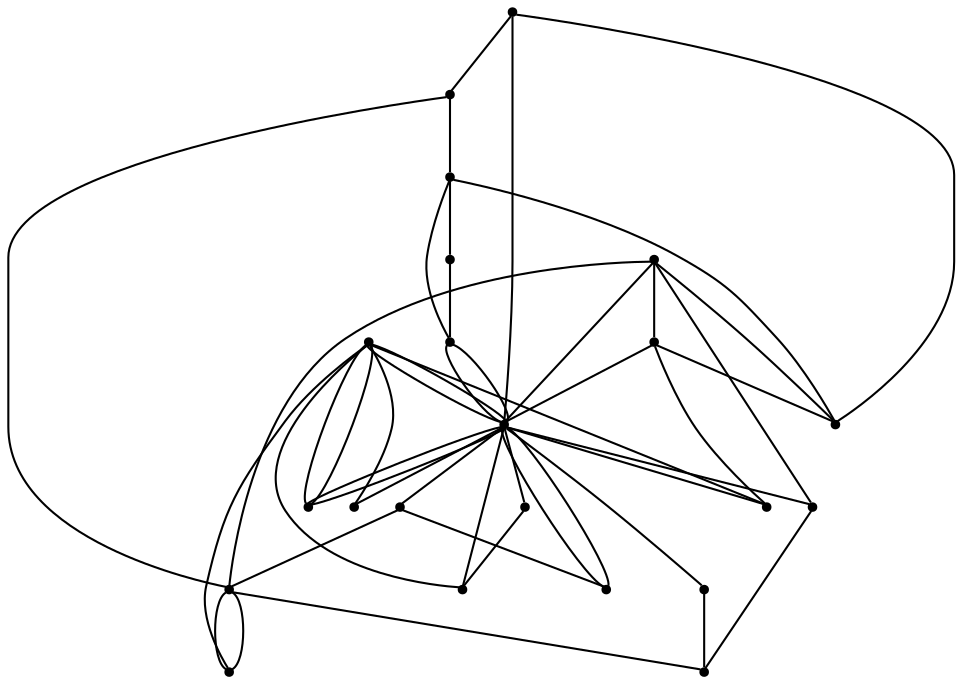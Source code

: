 graph {
  node [shape=point,comment="{\"directed\":false,\"doi\":\"10.1007/978-3-540-70904-6_3\",\"figure\":\"9 (3)\"}"]

  v0 [pos="1091.1925962936048,529.8306551846592"]
  v1 [pos="1033.3276253633721,667.0514193448155"]
  v2 [pos="1010.4026889534883,570.5221580736566"]
  v3 [pos="1008.2190043604651,416.27245816317486"]
  v4 [pos="979.8301507994186,285.67642443107843"]
  v5 [pos="937.2534520348837,361.3826520515212"]
  v6 [pos="962.3646802325582,533.6181409431227"]
  v7 [pos="866.2841478924418,455.07225267814874"]
  v8 [pos="929.6083303052326,490.0846885912347"]
  v9 [pos="921.9654978197675,625.4099296801019"]
  v10 [pos="852.0939498546511,533.6158521247634"]
  v11 [pos="823.7053506540697,491.0311149828363"]
  v12 [pos="766.9322220203487,526.0472384366124"]
  v13 [pos="785.4942405523256,429.52242764559674"]
  v14 [pos="772.3936591569767,297.9800946784743"]
  v15 [pos="774.5753724563954,361.38468655672955"]
  v16 [pos="760.3810410610465,466.4270805590082"]
  v17 [pos="744.0032158430233,592.2888206713128"]
  v18 [pos="705.7916924055232,422.89757006096124"]
  v19 [pos="716.7104015261627,377.47240933504986"]
  v20 [pos="705.7916924055232,495.76413703687274"]
  v21 [pos="691.5974246002907,550.6515271735915"]

  v0 -- v7 [id="-1",pos="1091.1925962936048,529.8306551846592 1003.84921875,489.140169548266 1003.84921875,489.140169548266 1003.84921875,489.140169548266 955.8110828488371,475.8902000658441 955.8110828488371,475.8902000658441 955.8110828488371,475.8902000658441 866.2841478924418,455.07225267814874 866.2841478924418,455.07225267814874 866.2841478924418,455.07225267814874"]
  v0 -- v2 [id="-2",pos="1091.1925962936048,529.8306551846592 1037.6972202034883,558.2233197761306 1037.6972202034883,558.2233197761306 1037.6972202034883,558.2233197761306 1010.4026889534883,570.5221580736566 1010.4026889534883,570.5221580736566 1010.4026889534883,570.5221580736566"]
  v1 -- v0 [id="-3",pos="1033.3276253633721,667.0514193448155 1091.1925962936048,529.8306551846592 1091.1925962936048,529.8306551846592 1091.1925962936048,529.8306551846592"]
  v21 -- v17 [id="-4",pos="691.5974246002907,550.6515271735915 705.7896257267441,576.2024966153233 705.7896257267441,576.2024966153233 705.7896257267441,576.2024966153233 744.0032158430233,592.2888206713128 744.0032158430233,592.2888206713128 744.0032158430233,592.2888206713128"]
  v0 -- v6 [id="-5",pos="1091.1925962936048,529.8306551846592 1016.9517078488371,544.9733502937087 1016.9517078488371,544.9733502937087 1016.9517078488371,544.9733502937087 983.1079033430233,546.8651858243077 983.1079033430233,546.8651858243077 983.1079033430233,546.8651858243077 962.3646802325582,533.6181409431227 962.3646802325582,533.6181409431227 962.3646802325582,533.6181409431227"]
  v14 -- v18 [id="-6",pos="772.3936591569767,297.9800946784743 702.514035247093,337.72771430738055 702.514035247093,337.72771430738055 702.514035247093,337.72771430738055 697.0588299418605,363.2775393399327 697.0588299418605,363.2775393399327 697.0588299418605,363.2775393399327 697.0588299418605,390.7191999030837 697.0588299418605,390.7191999030837 697.0588299418605,390.7191999030837 705.7916924055232,422.89757006096124 705.7916924055232,422.89757006096124 705.7916924055232,422.89757006096124"]
  v19 -- v15 [id="-7",pos="716.7104015261627,377.47240933504986 774.5753724563954,361.38468655672955 774.5753724563954,361.38468655672955 774.5753724563954,361.38468655672955"]
  v14 -- v13 [id="-8",pos="772.3936591569767,297.9800946784743 722.1676417151162,351.9194053881097 722.1676417151162,351.9194053881097 722.1676417151162,351.9194053881097 754.923800872093,374.6318585944899 754.923800872093,374.6318585944899 754.923800872093,374.6318585944899 785.4942405523256,429.52242764559674 785.4942405523256,429.52242764559674 785.4942405523256,429.52242764559674"]
  v20 -- v18 [id="-9",pos="705.7916924055232,495.76413703687274 705.7916924055232,422.89757006096124 705.7916924055232,422.89757006096124 705.7916924055232,422.89757006096124"]
  v0 -- v10 [id="-10",pos="1091.1925962936048,529.8306551846592 1014.7678960755813,598.9152041348545 1014.7678960755813,598.9152041348545 1014.7678960755813,598.9152041348545 852.0939498546511,533.6158521247634 852.0939498546511,533.6158521247634 852.0939498546511,533.6158521247634"]
  v19 -- v20 [id="-11",pos="716.7104015261627,377.47240933504986 686.140152616279,408.70270006584406 686.140152616279,408.70270006584406 686.140152616279,408.70270006584406 686.140152616279,436.1443606289952 686.140152616279,436.1443606289952 686.140152616279,436.1443606289952 705.7916924055232,495.76413703687274 705.7916924055232,495.76413703687274 705.7916924055232,495.76413703687274"]
  v3 -- v4 [id="-12",pos="1008.2190043604651,416.27245816317486 979.8301507994186,285.67642443107843 979.8301507994186,285.67642443107843 979.8301507994186,285.67642443107843"]
  v16 -- v18 [id="-13",pos="760.3810410610465,466.4270805590082 705.7916924055232,422.89757006096124 705.7916924055232,422.89757006096124 705.7916924055232,422.89757006096124"]
  v16 -- v19 [id="-14",pos="760.3810410610465,466.4270805590082 716.7104015261627,377.47240933504986 716.7104015261627,377.47240933504986 716.7104015261627,377.47240933504986"]
  v17 -- v10 [id="-15",pos="744.0032158430233,592.2888206713128 764.7464389534883,605.5400617194899 764.7464389534883,605.5400617194899 764.7464389534883,605.5400617194899 852.0939498546511,533.6158521247634 852.0939498546511,533.6158521247634 852.0939498546511,533.6158521247634"]
  v17 -- v20 [id="-16",pos="744.0032158430233,592.2888206713128 724.351453488372,605.5400617194899 724.351453488372,605.5400617194899 724.351453488372,605.5400617194899 686.140152616279,589.4527204108962 686.140152616279,589.4527204108962 686.140152616279,589.4527204108962 671.9458212209303,563.8985720547764 671.9458212209303,563.8985720547764 671.9458212209303,563.8985720547764 671.9458212209303,536.4566571784743 671.9458212209303,536.4566571784743 671.9458212209303,536.4566571784743 705.7916924055232,495.76413703687274 705.7916924055232,495.76413703687274 705.7916924055232,495.76413703687274"]
  v15 -- v7 [id="-17",pos="774.5753724563954,361.38468655672955 866.2841478924418,455.07225267814874 866.2841478924418,455.07225267814874 866.2841478924418,455.07225267814874"]
  v13 -- v8 [id="-18",pos="785.4942405523256,429.52242764559674 877.2047965116279,395.4527305834222 877.2047965116279,395.4527305834222 877.2047965116279,395.4527305834222 929.6083303052326,490.0846885912347 929.6083303052326,490.0846885912347 929.6083303052326,490.0846885912347"]
  v17 -- v10 [id="-19",pos="744.0032158430233,592.2888206713128 788.767605377907,579.9859133633702 788.767605377907,579.9859133633702 788.767605377907,579.9859133633702 852.0939498546511,533.6158521247634 852.0939498546511,533.6158521247634 852.0939498546511,533.6158521247634"]
  v15 -- v4 [id="-20",pos="774.5753724563954,361.38468655672955 798.5944404069768,315.9610517097243 798.5944404069768,315.9610517097243 798.5944404069768,315.9610517097243 800.8323037790698,277.3901390306878 800.8323037790698,277.3901390306878 800.8323037790698,277.3901390306878 854.5798146802325,277.3901390306878 854.5798146802325,277.3901390306878 854.5798146802325,277.3901390306878 868.4699309593024,322.5859092943597 868.4699309593024,322.5859092943597 868.4699309593024,322.5859092943597 979.8301507994186,285.67642443107843 979.8301507994186,285.67642443107843 979.8301507994186,285.67642443107843"]
  v16 -- v10 [id="-21",pos="760.3810410610465,466.4270805590082 804.0537790697674,504.28172024813574 804.0537790697674,504.28172024813574 804.0537790697674,504.28172024813574 852.0939498546511,533.6158521247634 852.0939498546511,533.6158521247634 852.0939498546511,533.6158521247634"]
  v15 -- v7 [id="-22",pos="774.5753724563954,361.38468655672955 821.5194404069767,359.49005358146906 821.5194404069767,359.49005358146906 821.5194404069767,359.49005358146906 866.2841478924418,455.07225267814874 866.2841478924418,455.07225267814874 866.2841478924418,455.07225267814874"]
  v11 -- v15 [id="-23",pos="823.7053506540697,491.0311149828363 806.2374636627907,415.3234886400628 806.2374636627907,415.3234886400628 806.2374636627907,415.3234886400628 774.5753724563954,361.38468655672955 774.5753724563954,361.38468655672955 774.5753724563954,361.38468655672955"]
  v11 -- v12 [id="-24",pos="823.7053506540697,491.0311149828363 766.9322220203487,526.0472384366124 766.9322220203487,526.0472384366124 766.9322220203487,526.0472384366124"]
  v14 -- v10 [id="-25",pos="772.3936591569767,297.9800946784743 842.2649527616279,345.2942934903233 842.2649527616279,345.2942934903233 842.2649527616279,345.2942934903233 877.2047965116279,395.4527305834222 877.2047965116279,395.4527305834222 877.2047965116279,395.4527305834222 887.0274345930233,440.8776369961826 887.0274345930233,440.8776369961826 887.0274345930233,440.8776369961826 887.0274345930233,468.3192975593337 887.0274345930233,468.3192975593337 887.0274345930233,468.3192975593337 852.0939498546511,533.6158521247634 852.0939498546511,533.6158521247634 852.0939498546511,533.6158521247634"]
  v13 -- v10 [id="-26",pos="785.4942405523256,429.52242764559674 844.4487645348837,476.83599067456805 844.4487645348837,476.83599067456805 844.4487645348837,476.83599067456805 852.0939498546511,533.6158521247634 852.0939498546511,533.6158521247634 852.0939498546511,533.6158521247634"]
  v10 -- v12 [id="-27",pos="852.0939498546511,533.6158521247634 766.9322220203487,526.0472384366124 766.9322220203487,526.0472384366124 766.9322220203487,526.0472384366124"]
  v10 -- v6 [id="-29",pos="852.0939498546511,533.6158521247634 942.712917877907,546.8651858243077 942.712917877907,546.8651858243077 942.712917877907,546.8651858243077 962.3646802325582,533.6181409431227 962.3646802325582,533.6181409431227 962.3646802325582,533.6181409431227"]
  v10 -- v12 [id="-30",pos="852.0939498546511,533.6158521247634 759.2912972383721,559.1693646980056 759.2912972383721,559.1693646980056 759.2912972383721,559.1693646980056 766.9322220203487,526.0472384366124 766.9322220203487,526.0472384366124 766.9322220203487,526.0472384366124"]
  v10 -- v0 [id="-31",pos="852.0939498546511,533.6158521247634 924.1510901162791,515.636039502693 924.1510901162791,515.636039502693 924.1510901162791,515.636039502693 983.1079033430233,519.4235252611566 983.1079033430233,519.4235252611566 983.1079033430233,519.4235252611566 1091.1925962936048,529.8306551846592 1091.1925962936048,529.8306551846592 1091.1925962936048,529.8306551846592"]
  v10 -- v6 [id="-32",pos="852.0939498546511,533.6158521247634 962.3646802325582,533.6181409431227 962.3646802325582,533.6181409431227 962.3646802325582,533.6181409431227"]
  v10 -- v2 [id="-33",pos="852.0939498546511,533.6158521247634 1010.4026889534883,570.5221580736566 1010.4026889534883,570.5221580736566 1010.4026889534883,570.5221580736566"]
  v10 -- v3 [id="-34",pos="852.0939498546511,533.6158521247634 904.4974200581395,475.8902000658441 904.4974200581395,475.8902000658441 904.4974200581395,475.8902000658441 1008.2190043604651,416.27245816317486 1008.2190043604651,416.27245816317486 1008.2190043604651,416.27245816317486"]
  v10 -- v11 [id="-35",pos="852.0939498546511,533.6158521247634 823.7053506540697,491.0311149828363 823.7053506540697,491.0311149828363 823.7053506540697,491.0311149828363"]
  v14 -- v15 [id="-37",pos="772.3936591569767,297.9800946784743 774.5753724563954,361.38468655672955 774.5753724563954,361.38468655672955 774.5753724563954,361.38468655672955"]
  v10 -- v8 [id="-38",pos="852.0939498546511,533.6158521247634 904.4974200581395,501.4400250983962 904.4974200581395,501.4400250983962 904.4974200581395,501.4400250983962 929.6083303052326,490.0846885912347 929.6083303052326,490.0846885912347 929.6083303052326,490.0846885912347"]
  v10 -- v1 [id="-39",pos="852.0939498546511,533.6158521247634 883.7519077034883,643.3899966153233 883.7519077034883,643.3899966153233 883.7519077034883,643.3899966153233 1033.3276253633721,667.0514193448155 1033.3276253633721,667.0514193448155 1033.3276253633721,667.0514193448155"]
  v13 -- v18 [id="-40",pos="785.4942405523256,429.52242764559674 705.7916924055232,422.89757006096124 705.7916924055232,422.89757006096124 705.7916924055232,422.89757006096124"]
  v0 -- v6 [id="-41",pos="1091.1925962936048,529.8306551846592 997.2980377906977,530.7775902025628 997.2980377906977,530.7775902025628 997.2980377906977,530.7775902025628 962.3646802325582,533.6181409431227 962.3646802325582,533.6181409431227 962.3646802325582,533.6181409431227"]
  v20 -- v21 [id="-42",pos="705.7916924055232,495.76413703687274 691.5974246002907,550.6515271735915 691.5974246002907,550.6515271735915 691.5974246002907,550.6515271735915"]
  v9 -- v1 [id="-43",pos="921.9654978197675,625.4099296801019 1033.3276253633721,667.0514193448155 1033.3276253633721,667.0514193448155 1033.3276253633721,667.0514193448155"]
  v10 -- v5 [id="-44",pos="852.0939498546511,533.6158521247634 904.4974200581395,475.8902000658441 904.4974200581395,475.8902000658441 904.4974200581395,475.8902000658441 979.8322492732558,429.5192487312087 979.8322492732558,429.5192487312087 979.8322492732558,429.5192487312087 979.8322492732558,402.0775881680577 979.8322492732558,402.0775881680577 979.8322492732558,402.0775881680577 937.2534520348837,361.3826520515212 937.2534520348837,361.3826520515212 937.2534520348837,361.3826520515212"]
  v14 -- v5 [id="-45",pos="772.3936591569767,297.9800946784743 797.5024709302326,274.3193077318597 797.5024709302326,274.3193077318597 797.5024709302326,274.3193077318597 857.5511264534883,274.3193077318597 857.5511264534883,274.3193077318597 857.5511264534883,274.3193077318597 889.211246366279,308.3901492032139 889.211246366279,308.3901492032139 889.211246366279,308.3901492032139 937.2534520348837,361.3826520515212 937.2534520348837,361.3826520515212 937.2534520348837,361.3826520515212"]
  v10 -- v9 [id="-48",pos="852.0939498546511,533.6158521247634 921.9654978197675,625.4099296801019 921.9654978197675,625.4099296801019 921.9654978197675,625.4099296801019"]
  v0 -- v8 [id="-49",pos="1091.1925962936048,529.8306551846592 983.1079033430233,503.3359296394118 983.1079033430233,503.3359296394118 983.1079033430233,503.3359296394118 929.6083303052326,490.0846885912347 929.6083303052326,490.0846885912347 929.6083303052326,490.0846885912347"]
  v5 -- v4 [id="-50",pos="937.2534520348837,361.3826520515212 979.8301507994186,285.67642443107843 979.8301507994186,285.67642443107843 979.8301507994186,285.67642443107843"]
}